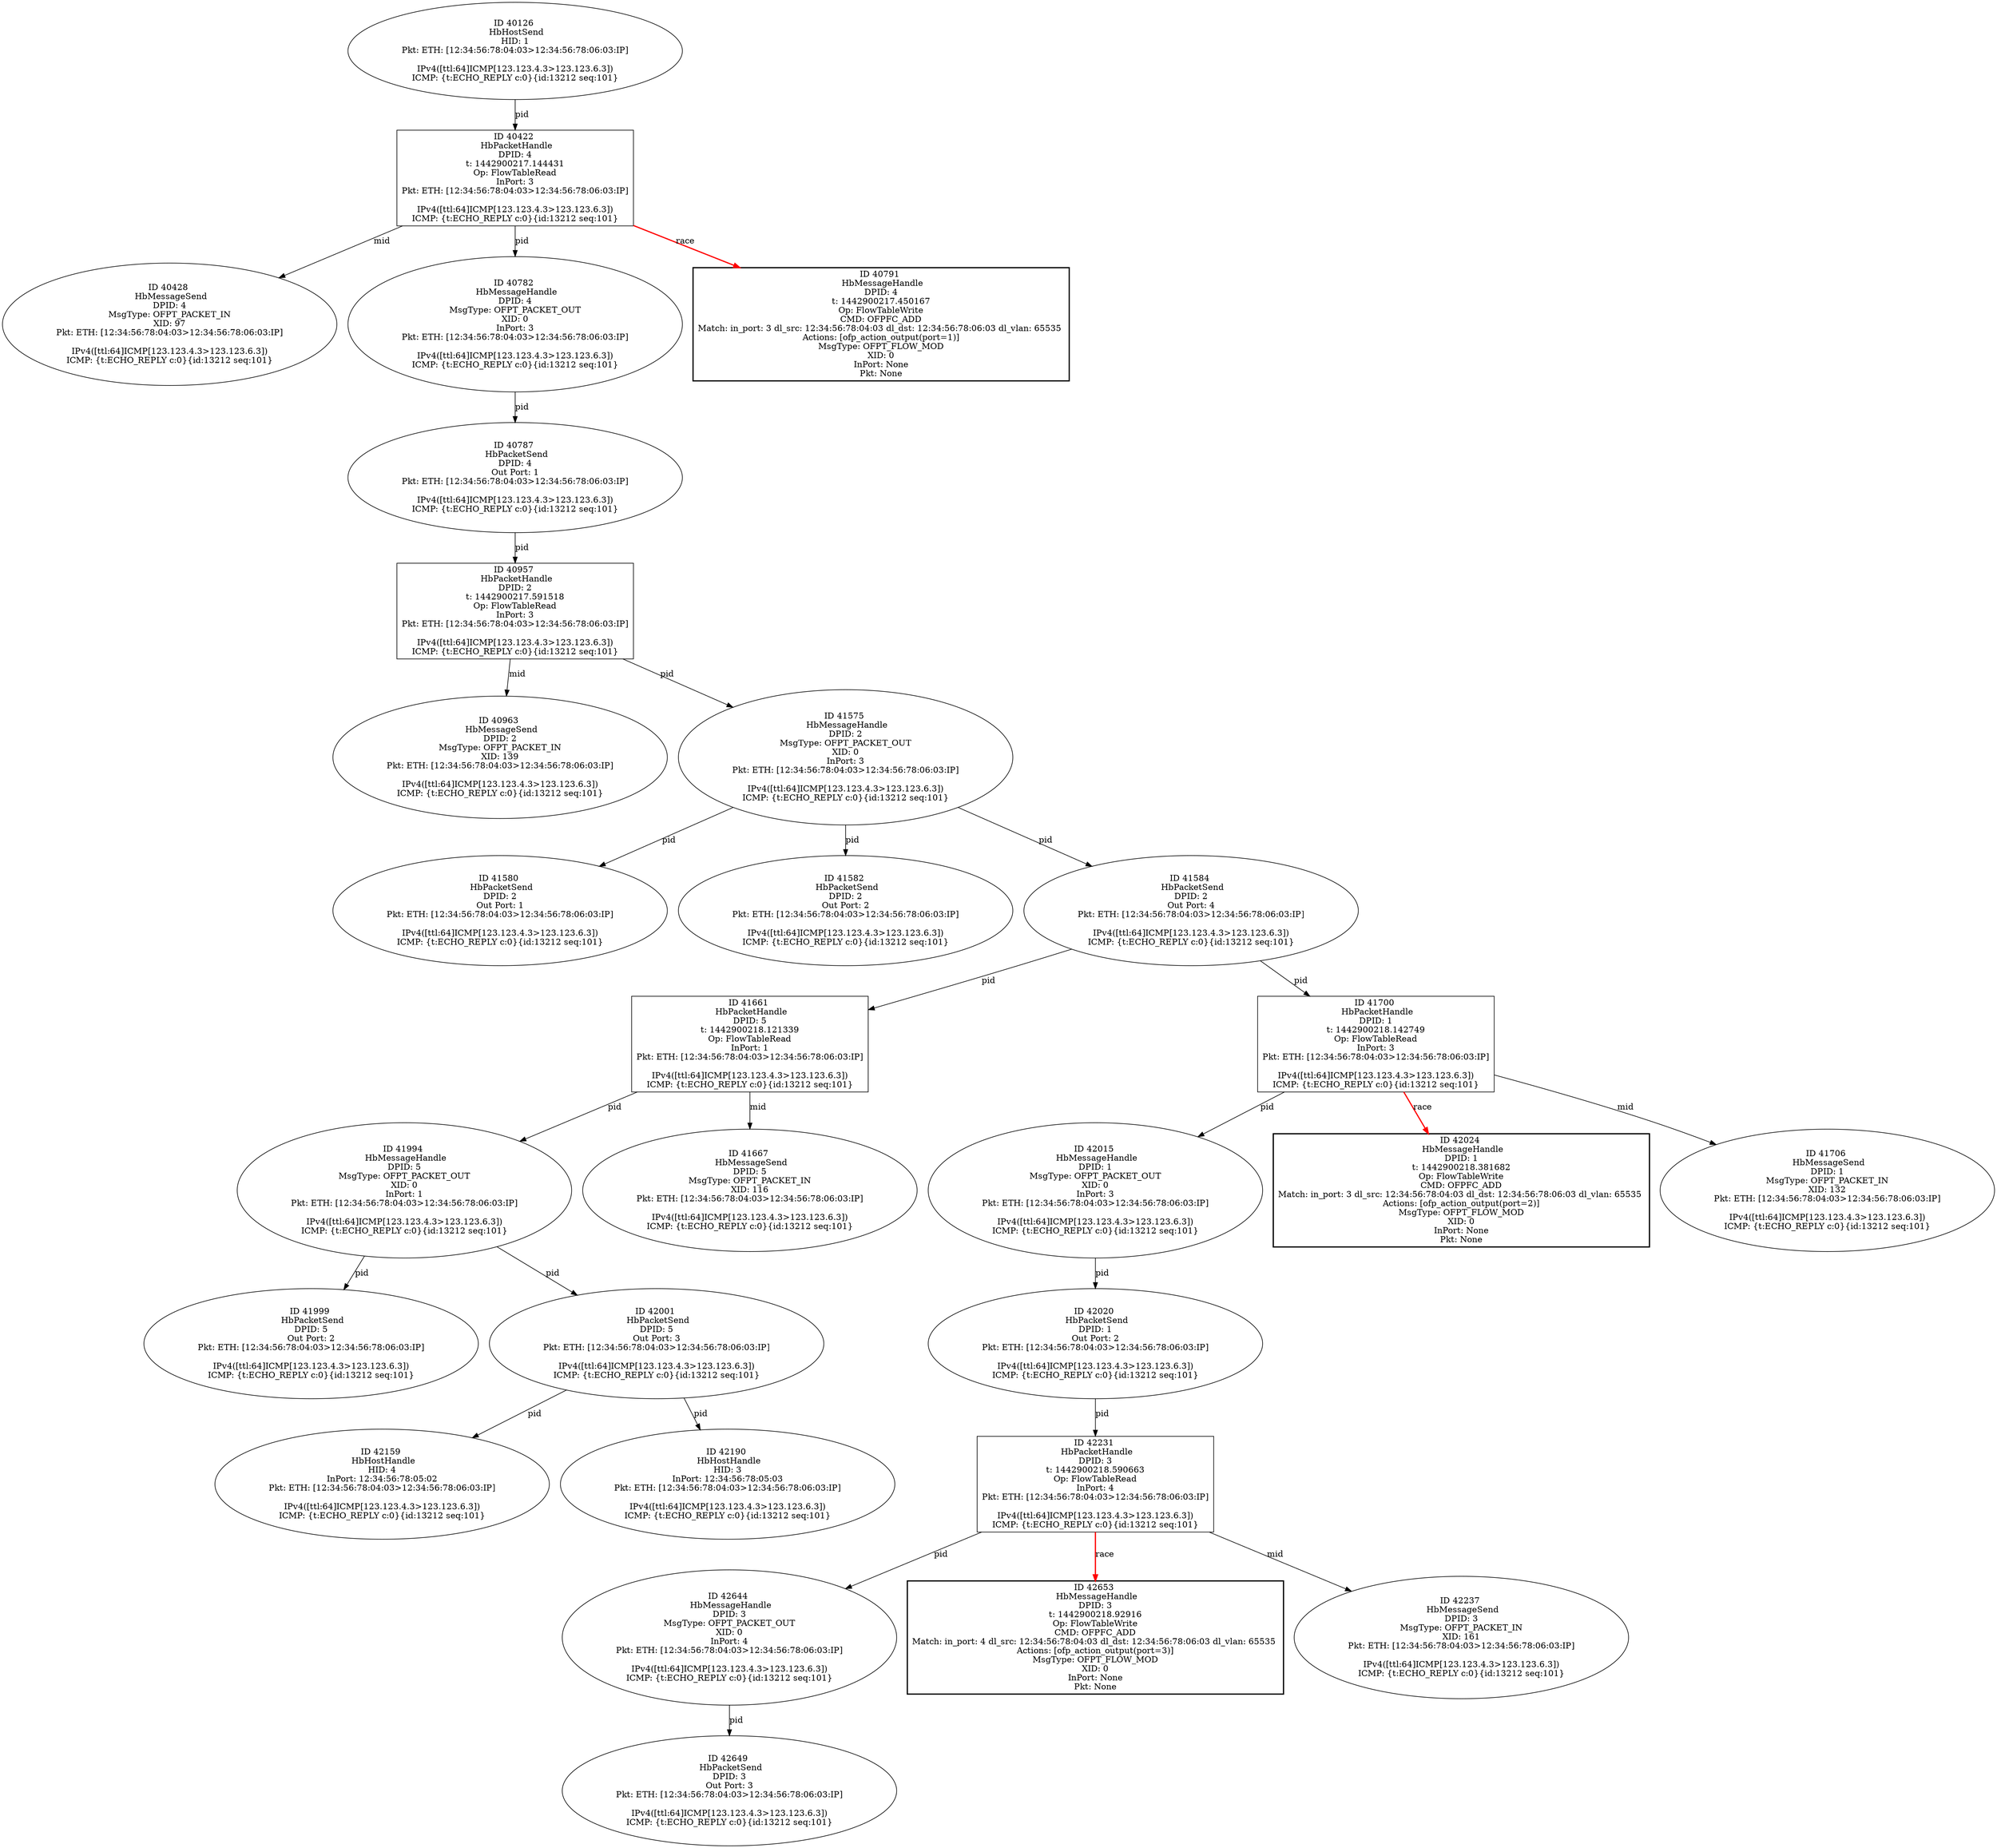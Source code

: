 strict digraph G {
40963 [shape=oval, event=<hb_events.HbMessageSend object at 0x110994950>, label="ID 40963 
 HbMessageSend
DPID: 2
MsgType: OFPT_PACKET_IN
XID: 139
Pkt: ETH: [12:34:56:78:04:03>12:34:56:78:06:03:IP]

IPv4([ttl:64]ICMP[123.123.4.3>123.123.6.3])
ICMP: {t:ECHO_REPLY c:0}{id:13212 seq:101}"];
40428 [shape=oval, event=<hb_events.HbMessageSend object at 0x1108d3450>, label="ID 40428 
 HbMessageSend
DPID: 4
MsgType: OFPT_PACKET_IN
XID: 97
Pkt: ETH: [12:34:56:78:04:03>12:34:56:78:06:03:IP]

IPv4([ttl:64]ICMP[123.123.4.3>123.123.6.3])
ICMP: {t:ECHO_REPLY c:0}{id:13212 seq:101}"];
41994 [shape=oval, event=<hb_events.HbMessageHandle object at 0x110bb1a50>, label="ID 41994 
 HbMessageHandle
DPID: 5
MsgType: OFPT_PACKET_OUT
XID: 0
InPort: 1
Pkt: ETH: [12:34:56:78:04:03>12:34:56:78:06:03:IP]

IPv4([ttl:64]ICMP[123.123.4.3>123.123.6.3])
ICMP: {t:ECHO_REPLY c:0}{id:13212 seq:101}"];
41999 [shape=oval, event=<hb_events.HbPacketSend object at 0x110bb1fd0>, label="ID 41999 
 HbPacketSend
DPID: 5
Out Port: 2
Pkt: ETH: [12:34:56:78:04:03>12:34:56:78:06:03:IP]

IPv4([ttl:64]ICMP[123.123.4.3>123.123.6.3])
ICMP: {t:ECHO_REPLY c:0}{id:13212 seq:101}"];
42001 [shape=oval, event=<hb_events.HbPacketSend object at 0x110bb6210>, label="ID 42001 
 HbPacketSend
DPID: 5
Out Port: 3
Pkt: ETH: [12:34:56:78:04:03>12:34:56:78:06:03:IP]

IPv4([ttl:64]ICMP[123.123.4.3>123.123.6.3])
ICMP: {t:ECHO_REPLY c:0}{id:13212 seq:101}"];
42644 [shape=oval, event=<hb_events.HbMessageHandle object at 0x110dc76d0>, label="ID 42644 
 HbMessageHandle
DPID: 3
MsgType: OFPT_PACKET_OUT
XID: 0
InPort: 4
Pkt: ETH: [12:34:56:78:04:03>12:34:56:78:06:03:IP]

IPv4([ttl:64]ICMP[123.123.4.3>123.123.6.3])
ICMP: {t:ECHO_REPLY c:0}{id:13212 seq:101}"];
42649 [shape=oval, event=<hb_events.HbPacketSend object at 0x110de36d0>, label="ID 42649 
 HbPacketSend
DPID: 3
Out Port: 3
Pkt: ETH: [12:34:56:78:04:03>12:34:56:78:06:03:IP]

IPv4([ttl:64]ICMP[123.123.4.3>123.123.6.3])
ICMP: {t:ECHO_REPLY c:0}{id:13212 seq:101}"];
42653 [shape=box, style=bold, event=<hb_events.HbMessageHandle object at 0x110dd6610>, label="ID 42653 
 HbMessageHandle
DPID: 3
t: 1442900218.92916
Op: FlowTableWrite
CMD: OFPFC_ADD
Match: in_port: 4 dl_src: 12:34:56:78:04:03 dl_dst: 12:34:56:78:06:03 dl_vlan: 65535 
Actions: [ofp_action_output(port=3)]
MsgType: OFPT_FLOW_MOD
XID: 0
InPort: None
Pkt: None"];
42015 [shape=oval, event=<hb_events.HbMessageHandle object at 0x110bc0350>, label="ID 42015 
 HbMessageHandle
DPID: 1
MsgType: OFPT_PACKET_OUT
XID: 0
InPort: 3
Pkt: ETH: [12:34:56:78:04:03>12:34:56:78:06:03:IP]

IPv4([ttl:64]ICMP[123.123.4.3>123.123.6.3])
ICMP: {t:ECHO_REPLY c:0}{id:13212 seq:101}"];
42020 [shape=oval, event=<hb_events.HbPacketSend object at 0x110bc0610>, label="ID 42020 
 HbPacketSend
DPID: 1
Out Port: 2
Pkt: ETH: [12:34:56:78:04:03>12:34:56:78:06:03:IP]

IPv4([ttl:64]ICMP[123.123.4.3>123.123.6.3])
ICMP: {t:ECHO_REPLY c:0}{id:13212 seq:101}"];
42024 [shape=box, style=bold, event=<hb_events.HbMessageHandle object at 0x110bbd9d0>, label="ID 42024 
 HbMessageHandle
DPID: 1
t: 1442900218.381682
Op: FlowTableWrite
CMD: OFPFC_ADD
Match: in_port: 3 dl_src: 12:34:56:78:04:03 dl_dst: 12:34:56:78:06:03 dl_vlan: 65535 
Actions: [ofp_action_output(port=2)]
MsgType: OFPT_FLOW_MOD
XID: 0
InPort: None
Pkt: None"];
42159 [shape=oval, event=<hb_events.HbHostHandle object at 0x110c2a490>, label="ID 42159 
 HbHostHandle
HID: 4
InPort: 12:34:56:78:05:02
Pkt: ETH: [12:34:56:78:04:03>12:34:56:78:06:03:IP]

IPv4([ttl:64]ICMP[123.123.4.3>123.123.6.3])
ICMP: {t:ECHO_REPLY c:0}{id:13212 seq:101}"];
41661 [shape=box, event=<hb_events.HbPacketHandle object at 0x110addfd0>, label="ID 41661 
 HbPacketHandle
DPID: 5
t: 1442900218.121339
Op: FlowTableRead
InPort: 1
Pkt: ETH: [12:34:56:78:04:03>12:34:56:78:06:03:IP]

IPv4([ttl:64]ICMP[123.123.4.3>123.123.6.3])
ICMP: {t:ECHO_REPLY c:0}{id:13212 seq:101}"];
40126 [shape=oval, event=<hb_events.HbHostSend object at 0x11087a090>, label="ID 40126 
 HbHostSend
HID: 1
Pkt: ETH: [12:34:56:78:04:03>12:34:56:78:06:03:IP]

IPv4([ttl:64]ICMP[123.123.4.3>123.123.6.3])
ICMP: {t:ECHO_REPLY c:0}{id:13212 seq:101}"];
41667 [shape=oval, event=<hb_events.HbMessageSend object at 0x110ae37d0>, label="ID 41667 
 HbMessageSend
DPID: 5
MsgType: OFPT_PACKET_IN
XID: 116
Pkt: ETH: [12:34:56:78:04:03>12:34:56:78:06:03:IP]

IPv4([ttl:64]ICMP[123.123.4.3>123.123.6.3])
ICMP: {t:ECHO_REPLY c:0}{id:13212 seq:101}"];
40782 [shape=oval, event=<hb_events.HbMessageHandle object at 0x11094eb50>, label="ID 40782 
 HbMessageHandle
DPID: 4
MsgType: OFPT_PACKET_OUT
XID: 0
InPort: 3
Pkt: ETH: [12:34:56:78:04:03>12:34:56:78:06:03:IP]

IPv4([ttl:64]ICMP[123.123.4.3>123.123.6.3])
ICMP: {t:ECHO_REPLY c:0}{id:13212 seq:101}"];
40787 [shape=oval, event=<hb_events.HbPacketSend object at 0x110956090>, label="ID 40787 
 HbPacketSend
DPID: 4
Out Port: 1
Pkt: ETH: [12:34:56:78:04:03>12:34:56:78:06:03:IP]

IPv4([ttl:64]ICMP[123.123.4.3>123.123.6.3])
ICMP: {t:ECHO_REPLY c:0}{id:13212 seq:101}"];
42190 [shape=oval, event=<hb_events.HbHostHandle object at 0x110c4b5d0>, label="ID 42190 
 HbHostHandle
HID: 3
InPort: 12:34:56:78:05:03
Pkt: ETH: [12:34:56:78:04:03>12:34:56:78:06:03:IP]

IPv4([ttl:64]ICMP[123.123.4.3>123.123.6.3])
ICMP: {t:ECHO_REPLY c:0}{id:13212 seq:101}"];
40791 [shape=box, style=bold, event=<hb_events.HbMessageHandle object at 0x110956450>, label="ID 40791 
 HbMessageHandle
DPID: 4
t: 1442900217.450167
Op: FlowTableWrite
CMD: OFPFC_ADD
Match: in_port: 3 dl_src: 12:34:56:78:04:03 dl_dst: 12:34:56:78:06:03 dl_vlan: 65535 
Actions: [ofp_action_output(port=1)]
MsgType: OFPT_FLOW_MOD
XID: 0
InPort: None
Pkt: None"];
41700 [shape=box, event=<hb_events.HbPacketHandle object at 0x110aee790>, label="ID 41700 
 HbPacketHandle
DPID: 1
t: 1442900218.142749
Op: FlowTableRead
InPort: 3
Pkt: ETH: [12:34:56:78:04:03>12:34:56:78:06:03:IP]

IPv4([ttl:64]ICMP[123.123.4.3>123.123.6.3])
ICMP: {t:ECHO_REPLY c:0}{id:13212 seq:101}"];
40422 [shape=box, event=<hb_events.HbPacketHandle object at 0x1108cccd0>, label="ID 40422 
 HbPacketHandle
DPID: 4
t: 1442900217.144431
Op: FlowTableRead
InPort: 3
Pkt: ETH: [12:34:56:78:04:03>12:34:56:78:06:03:IP]

IPv4([ttl:64]ICMP[123.123.4.3>123.123.6.3])
ICMP: {t:ECHO_REPLY c:0}{id:13212 seq:101}"];
41575 [shape=oval, event=<hb_events.HbMessageHandle object at 0x110ab5690>, label="ID 41575 
 HbMessageHandle
DPID: 2
MsgType: OFPT_PACKET_OUT
XID: 0
InPort: 3
Pkt: ETH: [12:34:56:78:04:03>12:34:56:78:06:03:IP]

IPv4([ttl:64]ICMP[123.123.4.3>123.123.6.3])
ICMP: {t:ECHO_REPLY c:0}{id:13212 seq:101}"];
41706 [shape=oval, event=<hb_events.HbMessageSend object at 0x110af6f50>, label="ID 41706 
 HbMessageSend
DPID: 1
MsgType: OFPT_PACKET_IN
XID: 132
Pkt: ETH: [12:34:56:78:04:03>12:34:56:78:06:03:IP]

IPv4([ttl:64]ICMP[123.123.4.3>123.123.6.3])
ICMP: {t:ECHO_REPLY c:0}{id:13212 seq:101}"];
41580 [shape=oval, event=<hb_events.HbPacketSend object at 0x110abca10>, label="ID 41580 
 HbPacketSend
DPID: 2
Out Port: 1
Pkt: ETH: [12:34:56:78:04:03>12:34:56:78:06:03:IP]

IPv4([ttl:64]ICMP[123.123.4.3>123.123.6.3])
ICMP: {t:ECHO_REPLY c:0}{id:13212 seq:101}"];
41582 [shape=oval, event=<hb_events.HbPacketSend object at 0x110abcc50>, label="ID 41582 
 HbPacketSend
DPID: 2
Out Port: 2
Pkt: ETH: [12:34:56:78:04:03>12:34:56:78:06:03:IP]

IPv4([ttl:64]ICMP[123.123.4.3>123.123.6.3])
ICMP: {t:ECHO_REPLY c:0}{id:13212 seq:101}"];
40957 [shape=box, event=<hb_events.HbPacketHandle object at 0x11098ee50>, label="ID 40957 
 HbPacketHandle
DPID: 2
t: 1442900217.591518
Op: FlowTableRead
InPort: 3
Pkt: ETH: [12:34:56:78:04:03>12:34:56:78:06:03:IP]

IPv4([ttl:64]ICMP[123.123.4.3>123.123.6.3])
ICMP: {t:ECHO_REPLY c:0}{id:13212 seq:101}"];
41584 [shape=oval, event=<hb_events.HbPacketSend object at 0x110abce90>, label="ID 41584 
 HbPacketSend
DPID: 2
Out Port: 4
Pkt: ETH: [12:34:56:78:04:03>12:34:56:78:06:03:IP]

IPv4([ttl:64]ICMP[123.123.4.3>123.123.6.3])
ICMP: {t:ECHO_REPLY c:0}{id:13212 seq:101}"];
42231 [shape=box, event=<hb_events.HbPacketHandle object at 0x110c74550>, label="ID 42231 
 HbPacketHandle
DPID: 3
t: 1442900218.590663
Op: FlowTableRead
InPort: 4
Pkt: ETH: [12:34:56:78:04:03>12:34:56:78:06:03:IP]

IPv4([ttl:64]ICMP[123.123.4.3>123.123.6.3])
ICMP: {t:ECHO_REPLY c:0}{id:13212 seq:101}"];
42237 [shape=oval, event=<hb_events.HbMessageSend object at 0x110c74d10>, label="ID 42237 
 HbMessageSend
DPID: 3
MsgType: OFPT_PACKET_IN
XID: 161
Pkt: ETH: [12:34:56:78:04:03>12:34:56:78:06:03:IP]

IPv4([ttl:64]ICMP[123.123.4.3>123.123.6.3])
ICMP: {t:ECHO_REPLY c:0}{id:13212 seq:101}"];
41994 -> 42001  [rel=pid, label=pid];
41994 -> 41999  [rel=pid, label=pid];
42001 -> 42190  [rel=pid, label=pid];
42001 -> 42159  [rel=pid, label=pid];
42644 -> 42649  [rel=pid, label=pid];
42015 -> 42020  [rel=pid, label=pid];
42020 -> 42231  [rel=pid, label=pid];
41661 -> 41994  [rel=pid, label=pid];
41661 -> 41667  [rel=mid, label=mid];
40126 -> 40422  [rel=pid, label=pid];
40782 -> 40787  [rel=pid, label=pid];
40787 -> 40957  [rel=pid, label=pid];
41700 -> 42024  [harmful=True, color=red, style=bold, rel=race, label=race];
41700 -> 41706  [rel=mid, label=mid];
41700 -> 42015  [rel=pid, label=pid];
40422 -> 40428  [rel=mid, label=mid];
40422 -> 40782  [rel=pid, label=pid];
40422 -> 40791  [harmful=True, color=red, style=bold, rel=race, label=race];
41575 -> 41584  [rel=pid, label=pid];
41575 -> 41580  [rel=pid, label=pid];
41575 -> 41582  [rel=pid, label=pid];
41584 -> 41700  [rel=pid, label=pid];
41584 -> 41661  [rel=pid, label=pid];
42231 -> 42644  [rel=pid, label=pid];
42231 -> 42237  [rel=mid, label=mid];
42231 -> 42653  [harmful=True, color=red, style=bold, rel=race, label=race];
40957 -> 40963  [rel=mid, label=mid];
40957 -> 41575  [rel=pid, label=pid];
}
